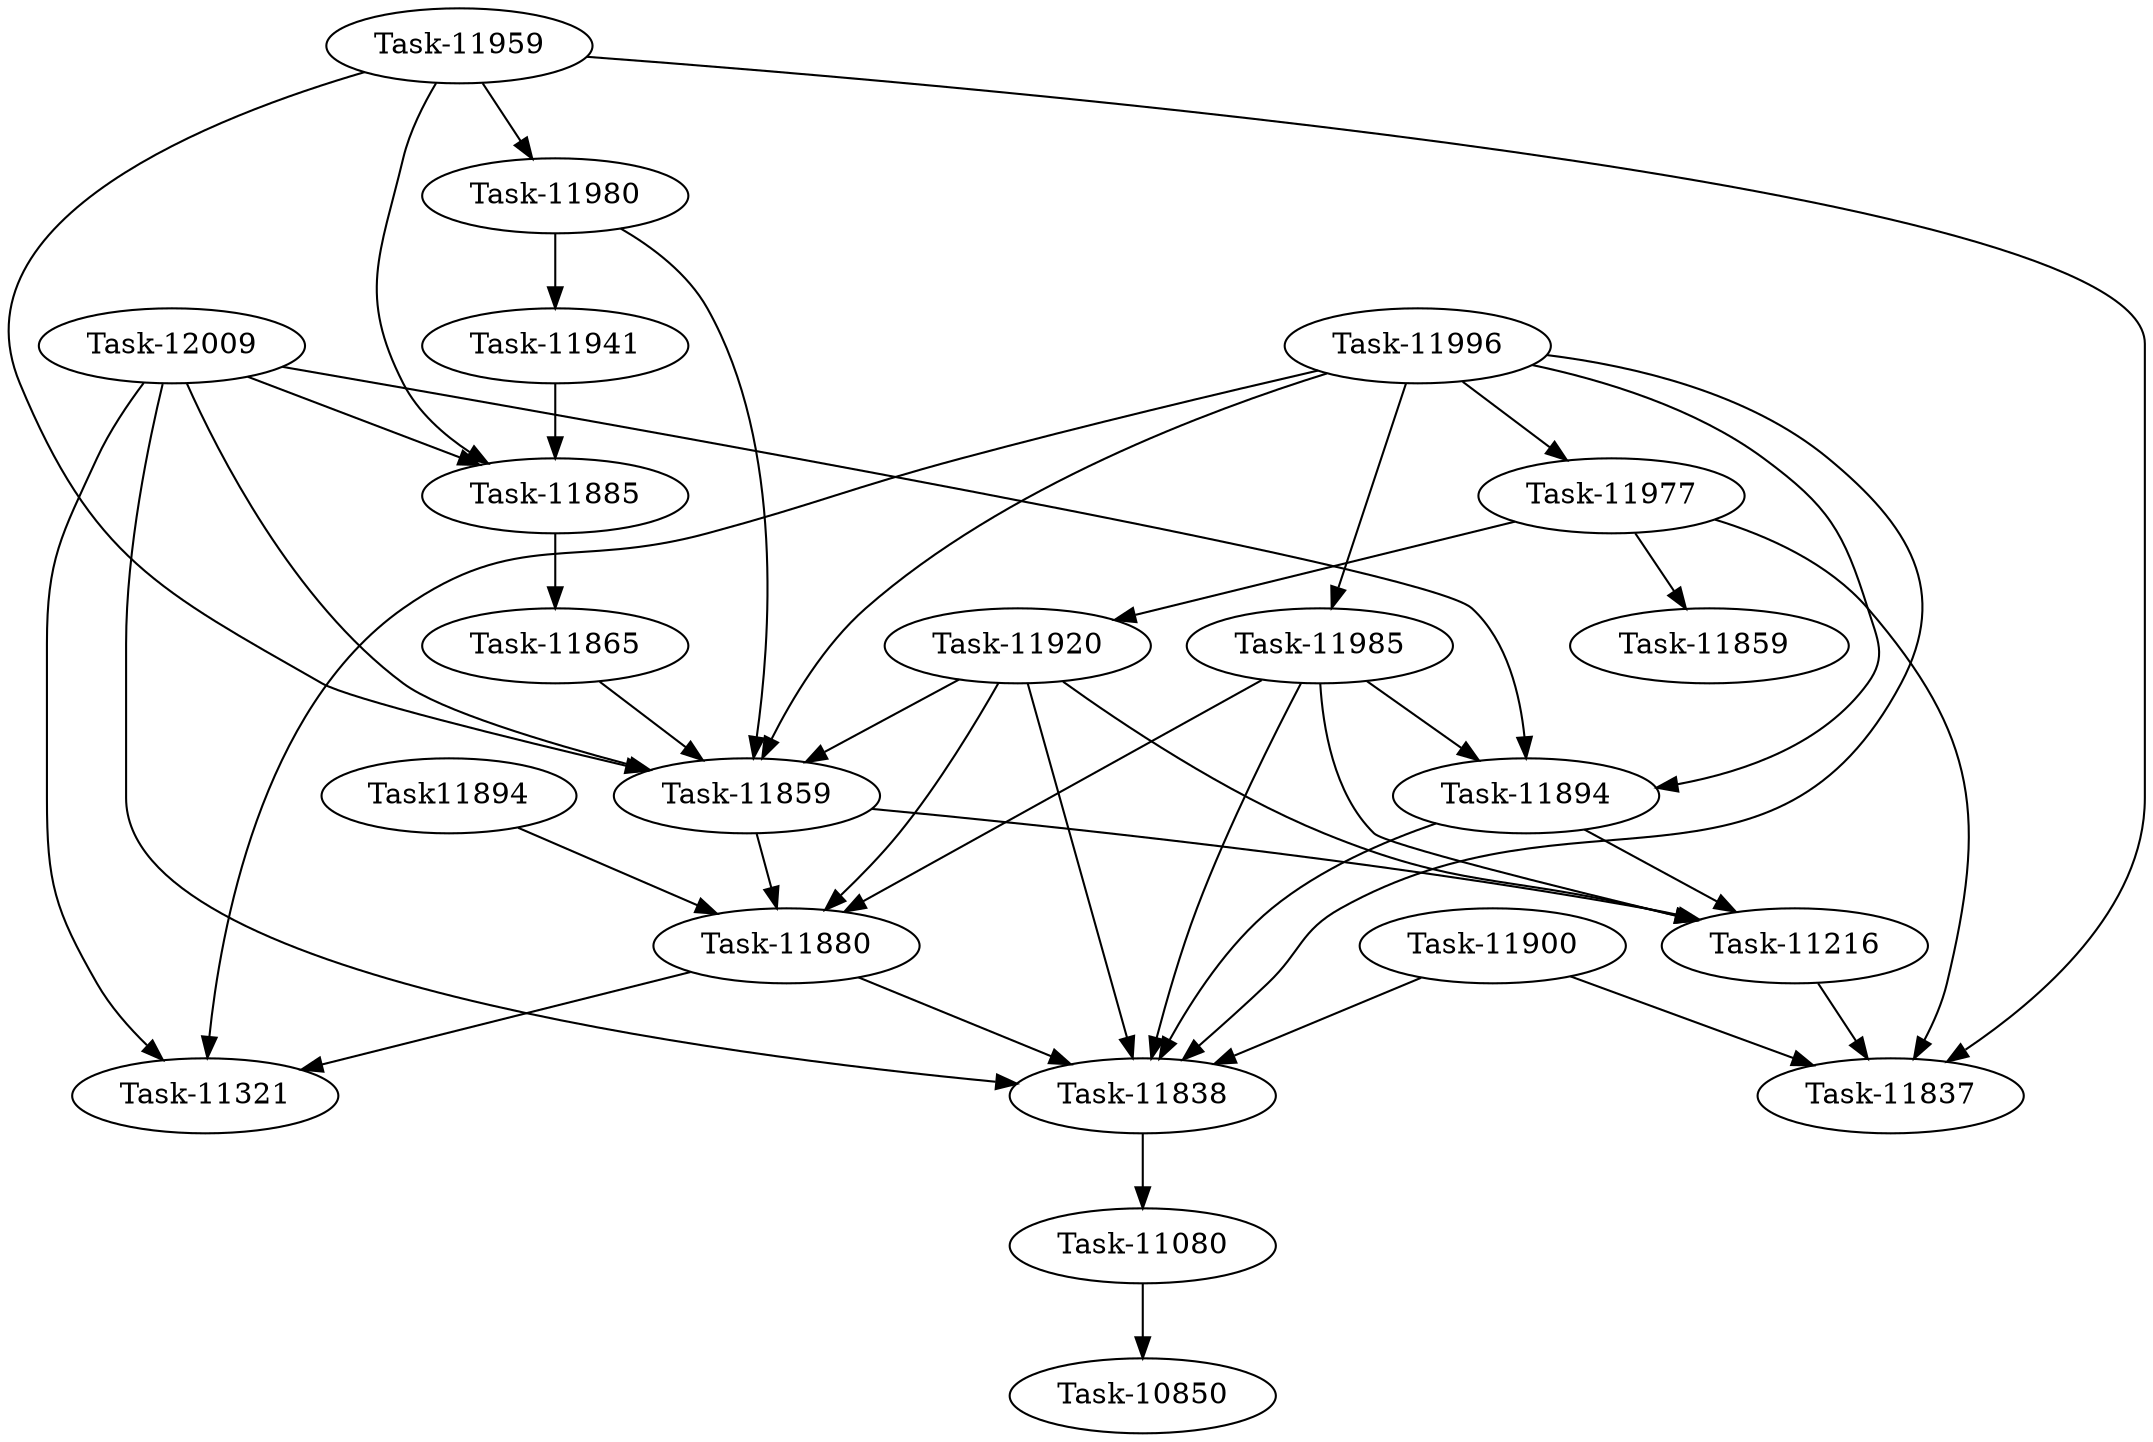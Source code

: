 digraph "example" {
      "Task-11080" -> "Task-10850";
      "Task-11216" -> "Task-11837";
      "Task-11838" -> "Task-11080";
      "Task-11880" -> "Task-11838";
      "Task-11880" -> "Task-11321";
      "Task-11859" -> "Task-11216";
      "Task-11859" -> "Task-11880";
      "Task-11900" -> "Task-11837";
      "Task-11900" -> "Task-11838";
      "Task-11865" -> "Task-11859";
      "Task-11885" -> "Task-11865";
      "Task-11894" -> "Task-11838";
      "Task-11894" -> "Task-11216";
      "Task11894" -> "Task-11880";
      "Task-11941" -> "Task-11885";
      "Task-11920" -> "Task-11838";
      "Task-11920" -> "Task-11216";
      "Task-11920" -> "Task-11880";
      "Task-11920" -> "Task-11859";
      "Task-11977" -> "Task-11920";
      "Task-11977" -> "Task-11837";
      "Task-11977" -> "Task-11859 ";
      "Task-11985" -> "Task-11894";
      "Task-11985" -> "Task-11838";
      "Task-11985" -> "Task-11216";
      "Task-11985" -> "Task-11880";
      "Task-11980" -> "Task-11941";
      "Task-11980" -> "Task-11859";
      "Task-12009" -> "Task-11838";
      "Task-12009" -> "Task-11859";
      "Task-12009" -> "Task-11894";
      "Task-12009" -> "Task-11321";
      "Task-12009" -> "Task-11885";
      "Task-11996" -> "Task-11977";
      "Task-11996" -> "Task-11985";
      "Task-11996" -> "Task-11838";
      "Task-11996" -> "Task-11859";
      "Task-11996" -> "Task-11894";
      "Task-11996" -> "Task-11321";
      "Task-11959" -> "Task-11980";
      "Task-11959" -> "Task-11837";
      "Task-11959" -> "Task-11859";
      "Task-11959" -> "Task-11885";
}
